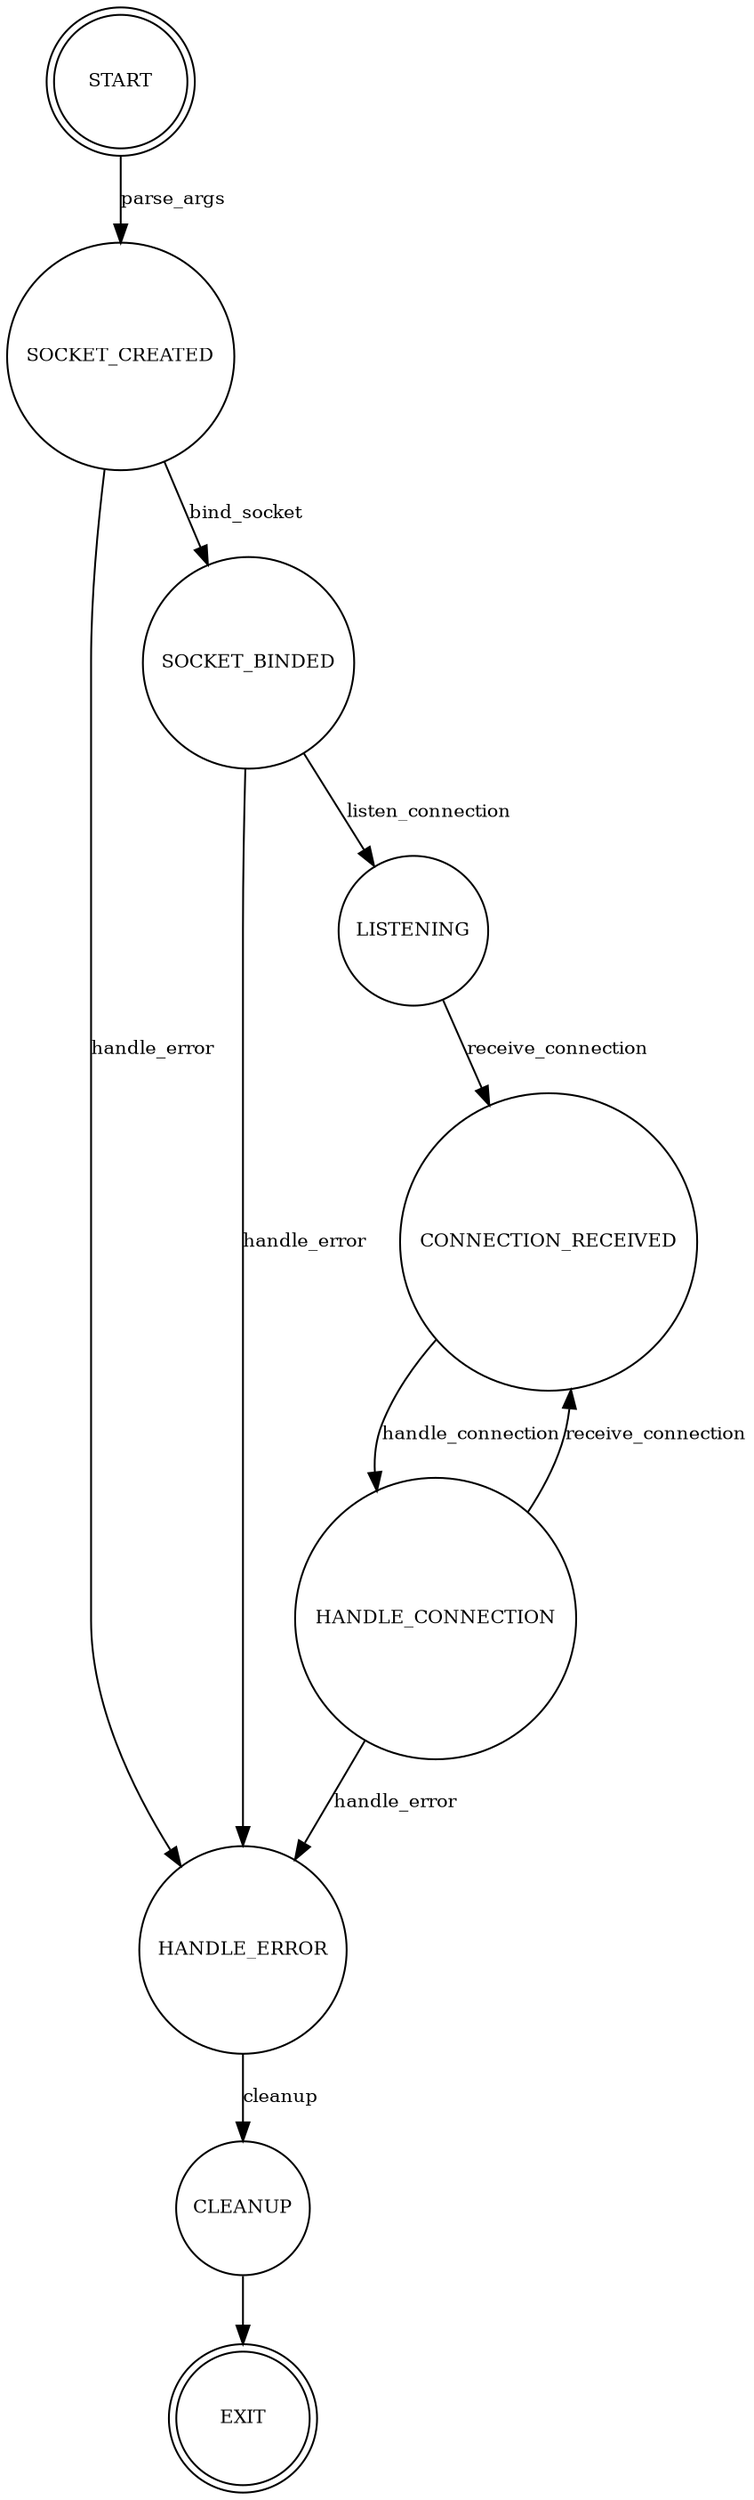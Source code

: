digraph Client {
    node [shape=circle; fontsize=10; width=1;height=1;];
    edge [fontsize=10];

    START [label="START", shape=doublecircle]
    HANDLE_ERROR [label="HANDLE_ERROR", shape=circle]
    SOCKET_CREATED [label="SOCKET_CREATED", shape=circle]
    SOCKET_BINDED [label="SOCKET_BINDED", shape=circle]
    LISTENING [label="LISTENING", shape=circle]
    CONNECTION_RECEIVED [label="CONNECTION_RECEIVED", shape=circle]
    HANDLE_CONNECTION [label="HANDLE_CONNECTION", shape=circle]
    CLEANUP [label="CLEANUP", shape=circle]
    EXIT [label="EXIT", shape=doublecircle]

    START -> SOCKET_CREATED [label="parse_args"]
    SOCKET_CREATED -> SOCKET_BINDED [label="bind_socket"]
    SOCKET_CREATED -> HANDLE_ERROR [label="handle_error"]
    SOCKET_BINDED -> LISTENING [label="listen_connection"]
    SOCKET_BINDED -> HANDLE_ERROR [label="handle_error"]
    LISTENING -> CONNECTION_RECEIVED [label="receive_connection"]
    CONNECTION_RECEIVED -> HANDLE_CONNECTION [label="handle_connection"]
    HANDLE_CONNECTION -> CONNECTION_RECEIVED [label="receive_connection"]
    HANDLE_CONNECTION -> HANDLE_ERROR [label="handle_error"]
    HANDLE_ERROR -> CLEANUP [label="cleanup"]
    CLEANUP -> EXIT
}